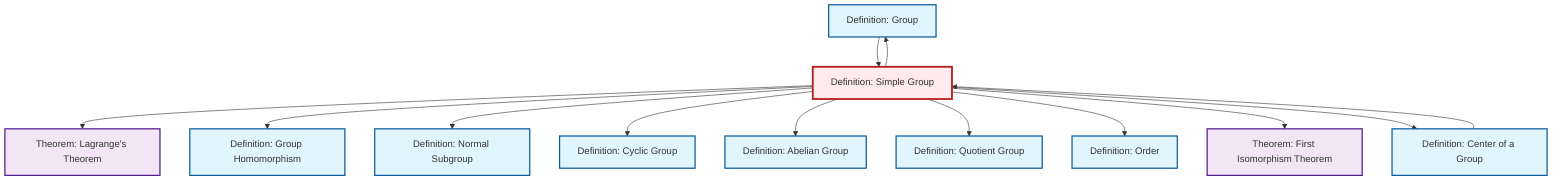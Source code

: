 graph TD
    classDef definition fill:#e1f5fe,stroke:#01579b,stroke-width:2px
    classDef theorem fill:#f3e5f5,stroke:#4a148c,stroke-width:2px
    classDef axiom fill:#fff3e0,stroke:#e65100,stroke-width:2px
    classDef example fill:#e8f5e9,stroke:#1b5e20,stroke-width:2px
    classDef current fill:#ffebee,stroke:#b71c1c,stroke-width:3px
    def-homomorphism["Definition: Group Homomorphism"]:::definition
    def-group["Definition: Group"]:::definition
    def-cyclic-group["Definition: Cyclic Group"]:::definition
    thm-first-isomorphism["Theorem: First Isomorphism Theorem"]:::theorem
    def-order["Definition: Order"]:::definition
    def-abelian-group["Definition: Abelian Group"]:::definition
    def-simple-group["Definition: Simple Group"]:::definition
    def-normal-subgroup["Definition: Normal Subgroup"]:::definition
    def-center-of-group["Definition: Center of a Group"]:::definition
    thm-lagrange["Theorem: Lagrange's Theorem"]:::theorem
    def-quotient-group["Definition: Quotient Group"]:::definition
    def-simple-group --> thm-lagrange
    def-center-of-group --> def-simple-group
    def-simple-group --> def-homomorphism
    def-simple-group --> def-normal-subgroup
    def-simple-group --> def-cyclic-group
    def-simple-group --> def-abelian-group
    def-simple-group --> def-quotient-group
    def-simple-group --> def-order
    def-simple-group --> def-group
    def-simple-group --> thm-first-isomorphism
    def-simple-group --> def-center-of-group
    def-group --> def-simple-group
    class def-simple-group current